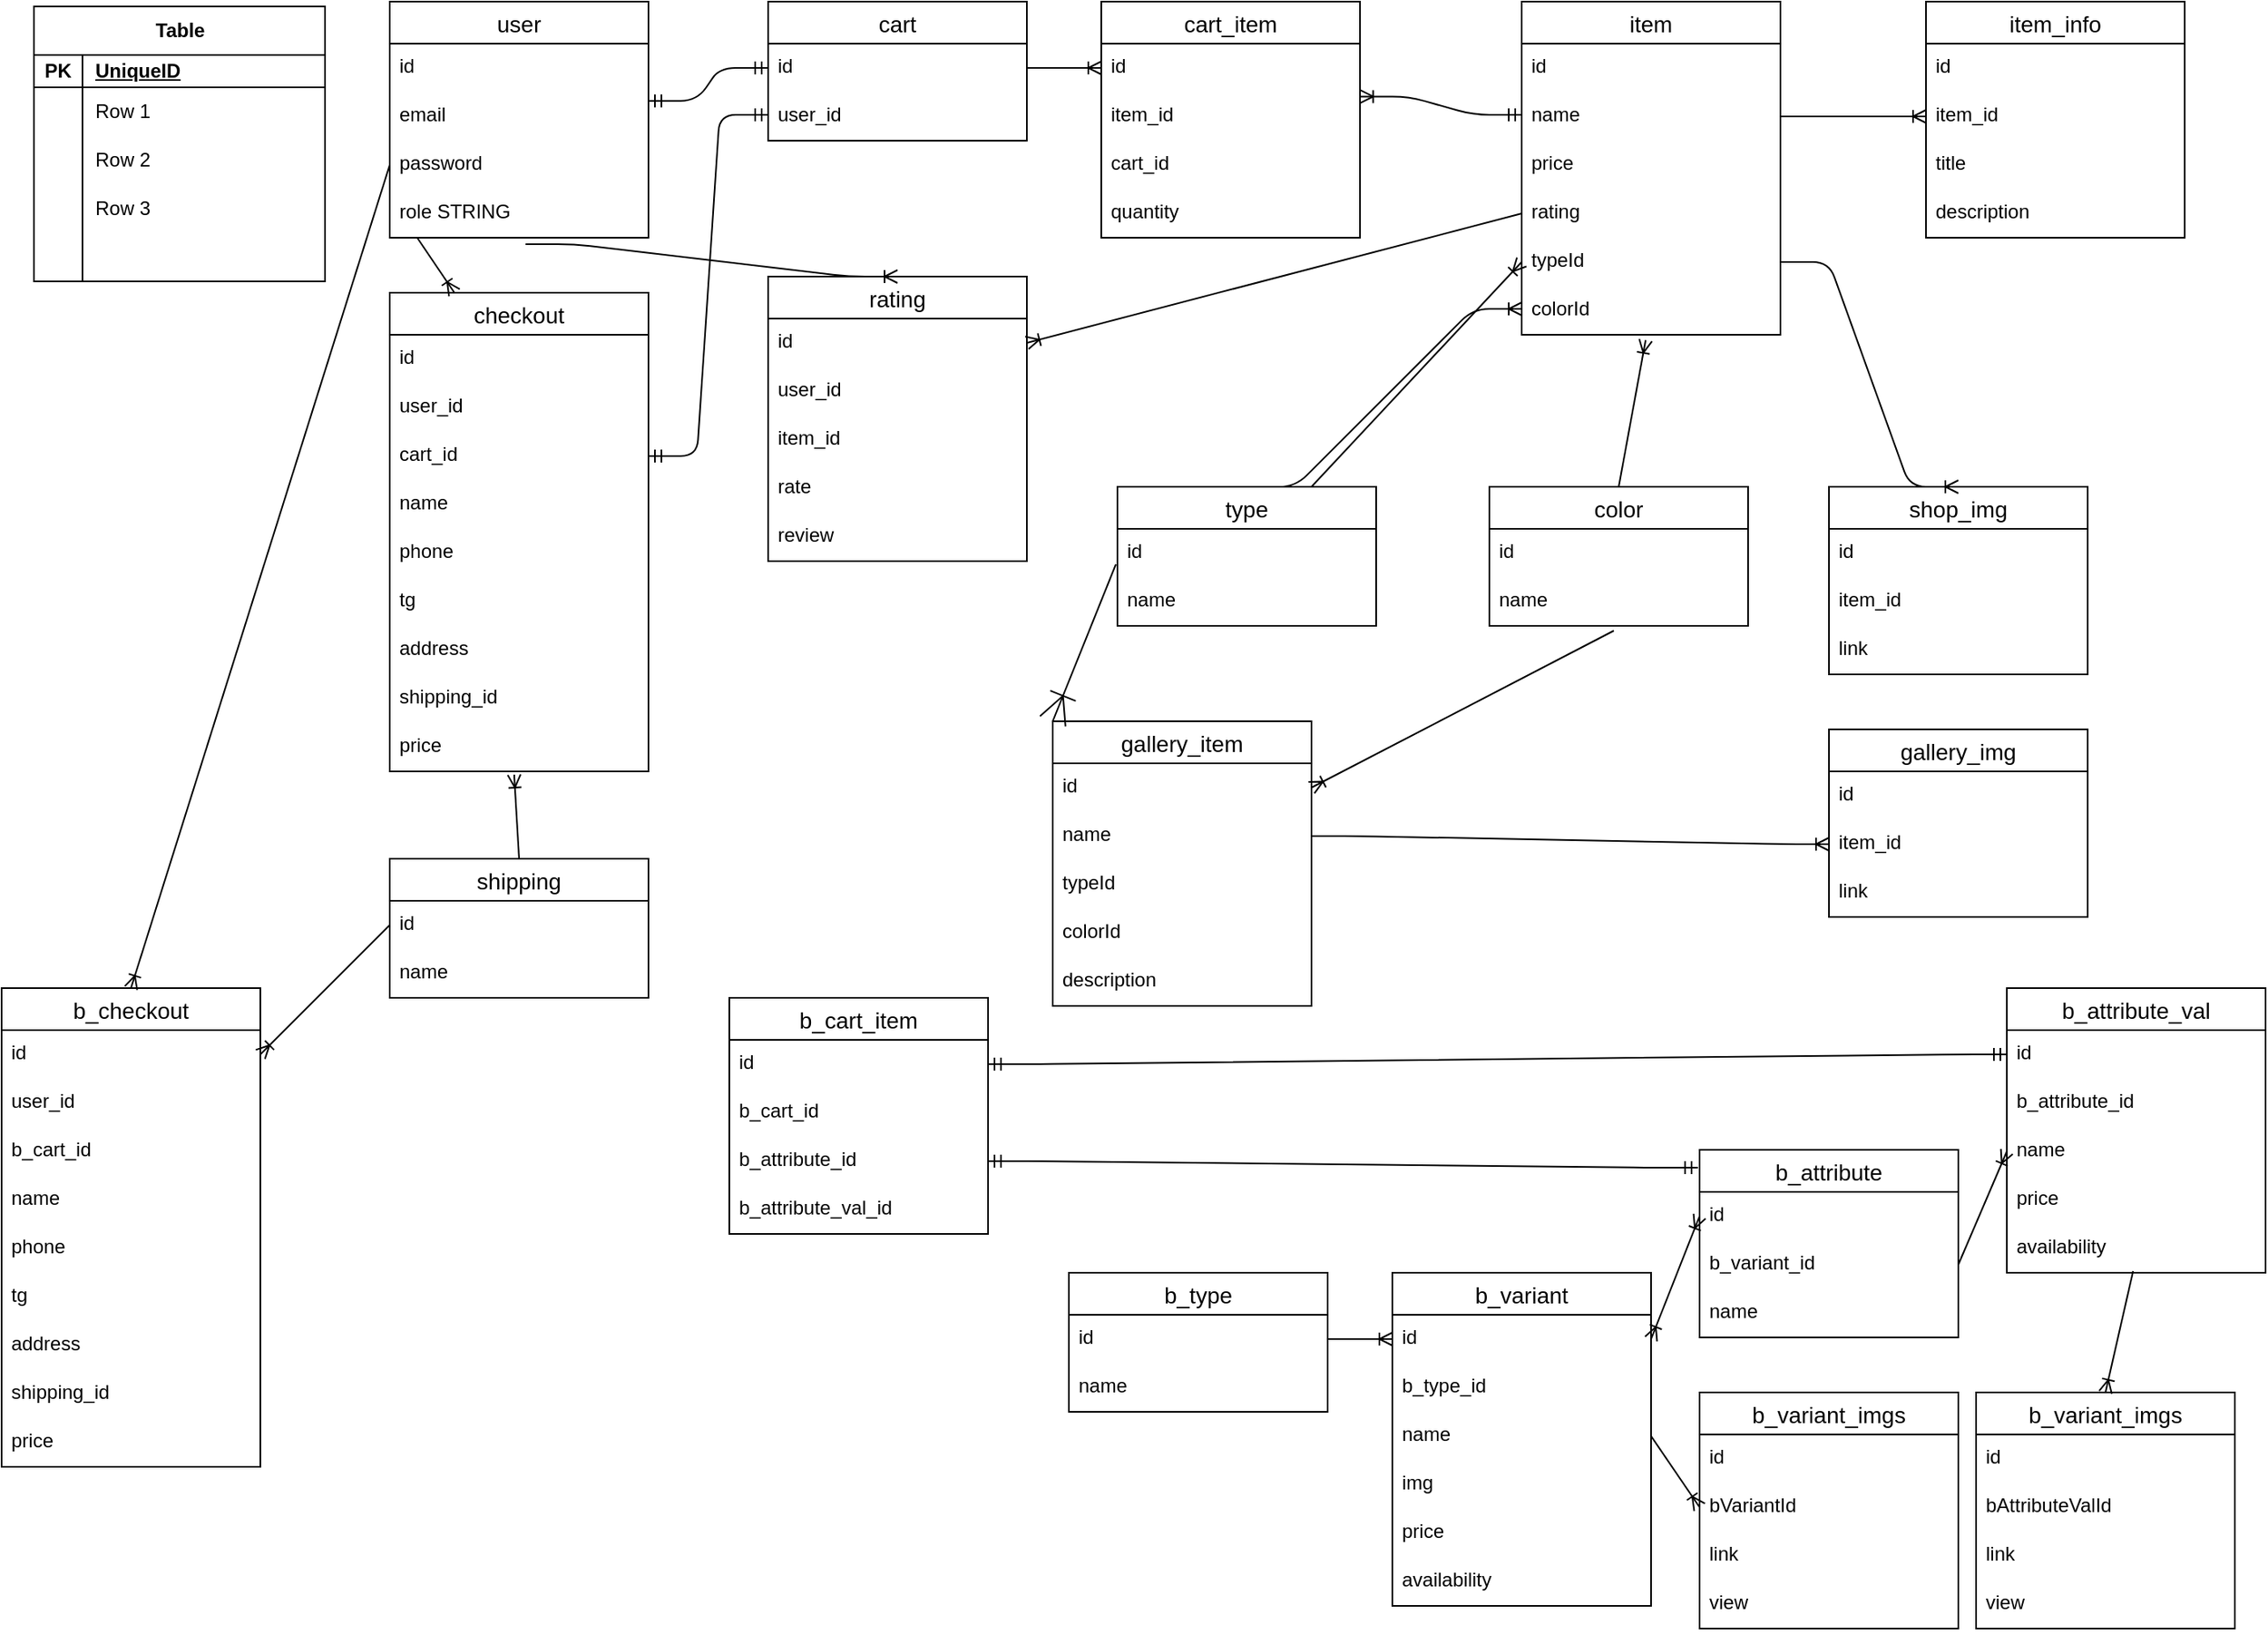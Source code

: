 <mxfile version="26.3.0">
  <diagram id="oufPu6JRizypnGjWkOkN" name="Страница — 1">
    <mxGraphModel dx="2456" dy="899" grid="1" gridSize="10" guides="1" tooltips="1" connect="1" arrows="1" fold="1" page="1" pageScale="1" pageWidth="827" pageHeight="1169" math="0" shadow="0">
      <root>
        <mxCell id="0" />
        <mxCell id="1" parent="0" />
        <mxCell id="ZUWV-IsaNAgwDZ5CgreR-1" value="user" style="swimlane;fontStyle=0;childLayout=stackLayout;horizontal=1;startSize=26;horizontalStack=0;resizeParent=1;resizeParentMax=0;resizeLast=0;collapsible=1;marginBottom=0;align=center;fontSize=14;" parent="1" vertex="1">
          <mxGeometry x="180" y="140" width="160" height="146" as="geometry" />
        </mxCell>
        <mxCell id="ZUWV-IsaNAgwDZ5CgreR-2" value="id" style="text;strokeColor=none;fillColor=none;spacingLeft=4;spacingRight=4;overflow=hidden;rotatable=0;points=[[0,0.5],[1,0.5]];portConstraint=eastwest;fontSize=12;" parent="ZUWV-IsaNAgwDZ5CgreR-1" vertex="1">
          <mxGeometry y="26" width="160" height="30" as="geometry" />
        </mxCell>
        <mxCell id="ZUWV-IsaNAgwDZ5CgreR-3" value="email" style="text;strokeColor=none;fillColor=none;spacingLeft=4;spacingRight=4;overflow=hidden;rotatable=0;points=[[0,0.5],[1,0.5]];portConstraint=eastwest;fontSize=12;" parent="ZUWV-IsaNAgwDZ5CgreR-1" vertex="1">
          <mxGeometry y="56" width="160" height="30" as="geometry" />
        </mxCell>
        <mxCell id="ZUWV-IsaNAgwDZ5CgreR-5" value="password" style="text;strokeColor=none;fillColor=none;spacingLeft=4;spacingRight=4;overflow=hidden;rotatable=0;points=[[0,0.5],[1,0.5]];portConstraint=eastwest;fontSize=12;" parent="ZUWV-IsaNAgwDZ5CgreR-1" vertex="1">
          <mxGeometry y="86" width="160" height="30" as="geometry" />
        </mxCell>
        <mxCell id="ZUWV-IsaNAgwDZ5CgreR-4" value="role STRING" style="text;strokeColor=none;fillColor=none;spacingLeft=4;spacingRight=4;overflow=hidden;rotatable=0;points=[[0,0.5],[1,0.5]];portConstraint=eastwest;fontSize=12;" parent="ZUWV-IsaNAgwDZ5CgreR-1" vertex="1">
          <mxGeometry y="116" width="160" height="30" as="geometry" />
        </mxCell>
        <mxCell id="ZUWV-IsaNAgwDZ5CgreR-6" value="cart" style="swimlane;fontStyle=0;childLayout=stackLayout;horizontal=1;startSize=26;horizontalStack=0;resizeParent=1;resizeParentMax=0;resizeLast=0;collapsible=1;marginBottom=0;align=center;fontSize=14;" parent="1" vertex="1">
          <mxGeometry x="414" y="140" width="160" height="86" as="geometry" />
        </mxCell>
        <mxCell id="ZUWV-IsaNAgwDZ5CgreR-7" value="id" style="text;strokeColor=none;fillColor=none;spacingLeft=4;spacingRight=4;overflow=hidden;rotatable=0;points=[[0,0.5],[1,0.5]];portConstraint=eastwest;fontSize=12;" parent="ZUWV-IsaNAgwDZ5CgreR-6" vertex="1">
          <mxGeometry y="26" width="160" height="30" as="geometry" />
        </mxCell>
        <mxCell id="ZUWV-IsaNAgwDZ5CgreR-8" value="user_id" style="text;strokeColor=none;fillColor=none;spacingLeft=4;spacingRight=4;overflow=hidden;rotatable=0;points=[[0,0.5],[1,0.5]];portConstraint=eastwest;fontSize=12;" parent="ZUWV-IsaNAgwDZ5CgreR-6" vertex="1">
          <mxGeometry y="56" width="160" height="30" as="geometry" />
        </mxCell>
        <mxCell id="ZUWV-IsaNAgwDZ5CgreR-11" value="" style="edgeStyle=entityRelationEdgeStyle;fontSize=12;html=1;endArrow=ERmandOne;startArrow=ERmandOne;exitX=1;exitY=0.178;exitDx=0;exitDy=0;exitPerimeter=0;entryX=0;entryY=0.5;entryDx=0;entryDy=0;" parent="1" source="ZUWV-IsaNAgwDZ5CgreR-3" target="ZUWV-IsaNAgwDZ5CgreR-7" edge="1">
          <mxGeometry width="100" height="100" relative="1" as="geometry">
            <mxPoint x="350" y="410" as="sourcePoint" />
            <mxPoint x="450" y="310" as="targetPoint" />
          </mxGeometry>
        </mxCell>
        <mxCell id="ZUWV-IsaNAgwDZ5CgreR-12" value="item" style="swimlane;fontStyle=0;childLayout=stackLayout;horizontal=1;startSize=26;horizontalStack=0;resizeParent=1;resizeParentMax=0;resizeLast=0;collapsible=1;marginBottom=0;align=center;fontSize=14;" parent="1" vertex="1">
          <mxGeometry x="880" y="140" width="160" height="206" as="geometry" />
        </mxCell>
        <mxCell id="ZUWV-IsaNAgwDZ5CgreR-13" value="id" style="text;strokeColor=none;fillColor=none;spacingLeft=4;spacingRight=4;overflow=hidden;rotatable=0;points=[[0,0.5],[1,0.5]];portConstraint=eastwest;fontSize=12;" parent="ZUWV-IsaNAgwDZ5CgreR-12" vertex="1">
          <mxGeometry y="26" width="160" height="30" as="geometry" />
        </mxCell>
        <mxCell id="ZUWV-IsaNAgwDZ5CgreR-14" value="name" style="text;strokeColor=none;fillColor=none;spacingLeft=4;spacingRight=4;overflow=hidden;rotatable=0;points=[[0,0.5],[1,0.5]];portConstraint=eastwest;fontSize=12;" parent="ZUWV-IsaNAgwDZ5CgreR-12" vertex="1">
          <mxGeometry y="56" width="160" height="30" as="geometry" />
        </mxCell>
        <mxCell id="ZUWV-IsaNAgwDZ5CgreR-15" value="price" style="text;strokeColor=none;fillColor=none;spacingLeft=4;spacingRight=4;overflow=hidden;rotatable=0;points=[[0,0.5],[1,0.5]];portConstraint=eastwest;fontSize=12;" parent="ZUWV-IsaNAgwDZ5CgreR-12" vertex="1">
          <mxGeometry y="86" width="160" height="30" as="geometry" />
        </mxCell>
        <mxCell id="ZUWV-IsaNAgwDZ5CgreR-16" value="rating" style="text;strokeColor=none;fillColor=none;spacingLeft=4;spacingRight=4;overflow=hidden;rotatable=0;points=[[0,0.5],[1,0.5]];portConstraint=eastwest;fontSize=12;" parent="ZUWV-IsaNAgwDZ5CgreR-12" vertex="1">
          <mxGeometry y="116" width="160" height="30" as="geometry" />
        </mxCell>
        <mxCell id="ZUWV-IsaNAgwDZ5CgreR-18" value="typeId" style="text;strokeColor=none;fillColor=none;spacingLeft=4;spacingRight=4;overflow=hidden;rotatable=0;points=[[0,0.5],[1,0.5]];portConstraint=eastwest;fontSize=12;" parent="ZUWV-IsaNAgwDZ5CgreR-12" vertex="1">
          <mxGeometry y="146" width="160" height="30" as="geometry" />
        </mxCell>
        <mxCell id="ZUWV-IsaNAgwDZ5CgreR-19" value="colorId" style="text;strokeColor=none;fillColor=none;spacingLeft=4;spacingRight=4;overflow=hidden;rotatable=0;points=[[0,0.5],[1,0.5]];portConstraint=eastwest;fontSize=12;" parent="ZUWV-IsaNAgwDZ5CgreR-12" vertex="1">
          <mxGeometry y="176" width="160" height="30" as="geometry" />
        </mxCell>
        <mxCell id="ZUWV-IsaNAgwDZ5CgreR-20" value="type" style="swimlane;fontStyle=0;childLayout=stackLayout;horizontal=1;startSize=26;horizontalStack=0;resizeParent=1;resizeParentMax=0;resizeLast=0;collapsible=1;marginBottom=0;align=center;fontSize=14;" parent="1" vertex="1">
          <mxGeometry x="630" y="440" width="160" height="86" as="geometry" />
        </mxCell>
        <mxCell id="ZUWV-IsaNAgwDZ5CgreR-21" value="id" style="text;strokeColor=none;fillColor=none;spacingLeft=4;spacingRight=4;overflow=hidden;rotatable=0;points=[[0,0.5],[1,0.5]];portConstraint=eastwest;fontSize=12;" parent="ZUWV-IsaNAgwDZ5CgreR-20" vertex="1">
          <mxGeometry y="26" width="160" height="30" as="geometry" />
        </mxCell>
        <mxCell id="ZUWV-IsaNAgwDZ5CgreR-22" value="name" style="text;strokeColor=none;fillColor=none;spacingLeft=4;spacingRight=4;overflow=hidden;rotatable=0;points=[[0,0.5],[1,0.5]];portConstraint=eastwest;fontSize=12;" parent="ZUWV-IsaNAgwDZ5CgreR-20" vertex="1">
          <mxGeometry y="56" width="160" height="30" as="geometry" />
        </mxCell>
        <mxCell id="ZUWV-IsaNAgwDZ5CgreR-24" value="color" style="swimlane;fontStyle=0;childLayout=stackLayout;horizontal=1;startSize=26;horizontalStack=0;resizeParent=1;resizeParentMax=0;resizeLast=0;collapsible=1;marginBottom=0;align=center;fontSize=14;" parent="1" vertex="1">
          <mxGeometry x="860" y="440" width="160" height="86" as="geometry" />
        </mxCell>
        <mxCell id="ZUWV-IsaNAgwDZ5CgreR-25" value="id" style="text;strokeColor=none;fillColor=none;spacingLeft=4;spacingRight=4;overflow=hidden;rotatable=0;points=[[0,0.5],[1,0.5]];portConstraint=eastwest;fontSize=12;" parent="ZUWV-IsaNAgwDZ5CgreR-24" vertex="1">
          <mxGeometry y="26" width="160" height="30" as="geometry" />
        </mxCell>
        <mxCell id="ZUWV-IsaNAgwDZ5CgreR-26" value="name" style="text;strokeColor=none;fillColor=none;spacingLeft=4;spacingRight=4;overflow=hidden;rotatable=0;points=[[0,0.5],[1,0.5]];portConstraint=eastwest;fontSize=12;" parent="ZUWV-IsaNAgwDZ5CgreR-24" vertex="1">
          <mxGeometry y="56" width="160" height="30" as="geometry" />
        </mxCell>
        <mxCell id="ZUWV-IsaNAgwDZ5CgreR-28" value="" style="edgeStyle=entityRelationEdgeStyle;fontSize=12;html=1;endArrow=ERoneToMany;exitX=0.5;exitY=0;exitDx=0;exitDy=0;entryX=0;entryY=0.5;entryDx=0;entryDy=0;" parent="1" source="ZUWV-IsaNAgwDZ5CgreR-20" edge="1">
          <mxGeometry width="100" height="100" relative="1" as="geometry">
            <mxPoint x="780" y="430" as="sourcePoint" />
            <mxPoint x="880" y="330" as="targetPoint" />
          </mxGeometry>
        </mxCell>
        <mxCell id="ZUWV-IsaNAgwDZ5CgreR-29" value="" style="fontSize=12;html=1;endArrow=ERoneToMany;exitX=0.5;exitY=0;exitDx=0;exitDy=0;entryX=0.479;entryY=1.111;entryDx=0;entryDy=0;entryPerimeter=0;" parent="1" source="ZUWV-IsaNAgwDZ5CgreR-24" target="ZUWV-IsaNAgwDZ5CgreR-19" edge="1">
          <mxGeometry width="100" height="100" relative="1" as="geometry">
            <mxPoint x="780" y="430" as="sourcePoint" />
            <mxPoint x="880" y="330" as="targetPoint" />
          </mxGeometry>
        </mxCell>
        <mxCell id="ZUWV-IsaNAgwDZ5CgreR-31" value="item_info" style="swimlane;fontStyle=0;childLayout=stackLayout;horizontal=1;startSize=26;horizontalStack=0;resizeParent=1;resizeParentMax=0;resizeLast=0;collapsible=1;marginBottom=0;align=center;fontSize=14;" parent="1" vertex="1">
          <mxGeometry x="1130" y="140" width="160" height="146" as="geometry" />
        </mxCell>
        <mxCell id="ZUWV-IsaNAgwDZ5CgreR-32" value="id" style="text;strokeColor=none;fillColor=none;spacingLeft=4;spacingRight=4;overflow=hidden;rotatable=0;points=[[0,0.5],[1,0.5]];portConstraint=eastwest;fontSize=12;" parent="ZUWV-IsaNAgwDZ5CgreR-31" vertex="1">
          <mxGeometry y="26" width="160" height="30" as="geometry" />
        </mxCell>
        <mxCell id="ZUWV-IsaNAgwDZ5CgreR-33" value="item_id" style="text;strokeColor=none;fillColor=none;spacingLeft=4;spacingRight=4;overflow=hidden;rotatable=0;points=[[0,0.5],[1,0.5]];portConstraint=eastwest;fontSize=12;" parent="ZUWV-IsaNAgwDZ5CgreR-31" vertex="1">
          <mxGeometry y="56" width="160" height="30" as="geometry" />
        </mxCell>
        <mxCell id="ZUWV-IsaNAgwDZ5CgreR-34" value="title" style="text;strokeColor=none;fillColor=none;spacingLeft=4;spacingRight=4;overflow=hidden;rotatable=0;points=[[0,0.5],[1,0.5]];portConstraint=eastwest;fontSize=12;" parent="ZUWV-IsaNAgwDZ5CgreR-31" vertex="1">
          <mxGeometry y="86" width="160" height="30" as="geometry" />
        </mxCell>
        <mxCell id="ZUWV-IsaNAgwDZ5CgreR-36" value="description" style="text;strokeColor=none;fillColor=none;spacingLeft=4;spacingRight=4;overflow=hidden;rotatable=0;points=[[0,0.5],[1,0.5]];portConstraint=eastwest;fontSize=12;" parent="ZUWV-IsaNAgwDZ5CgreR-31" vertex="1">
          <mxGeometry y="116" width="160" height="30" as="geometry" />
        </mxCell>
        <mxCell id="ZUWV-IsaNAgwDZ5CgreR-35" value="" style="edgeStyle=entityRelationEdgeStyle;fontSize=12;html=1;endArrow=ERoneToMany;exitX=1;exitY=0.5;exitDx=0;exitDy=0;entryX=0;entryY=0.5;entryDx=0;entryDy=0;" parent="1" source="ZUWV-IsaNAgwDZ5CgreR-14" target="ZUWV-IsaNAgwDZ5CgreR-33" edge="1">
          <mxGeometry width="100" height="100" relative="1" as="geometry">
            <mxPoint x="1000" y="320" as="sourcePoint" />
            <mxPoint x="1100" y="220" as="targetPoint" />
          </mxGeometry>
        </mxCell>
        <mxCell id="ZUWV-IsaNAgwDZ5CgreR-37" value="cart_item" style="swimlane;fontStyle=0;childLayout=stackLayout;horizontal=1;startSize=26;horizontalStack=0;resizeParent=1;resizeParentMax=0;resizeLast=0;collapsible=1;marginBottom=0;align=center;fontSize=14;" parent="1" vertex="1">
          <mxGeometry x="620" y="140" width="160" height="146" as="geometry" />
        </mxCell>
        <mxCell id="ZUWV-IsaNAgwDZ5CgreR-38" value="id" style="text;strokeColor=none;fillColor=none;spacingLeft=4;spacingRight=4;overflow=hidden;rotatable=0;points=[[0,0.5],[1,0.5]];portConstraint=eastwest;fontSize=12;" parent="ZUWV-IsaNAgwDZ5CgreR-37" vertex="1">
          <mxGeometry y="26" width="160" height="30" as="geometry" />
        </mxCell>
        <mxCell id="ZUWV-IsaNAgwDZ5CgreR-39" value="item_id" style="text;strokeColor=none;fillColor=none;spacingLeft=4;spacingRight=4;overflow=hidden;rotatable=0;points=[[0,0.5],[1,0.5]];portConstraint=eastwest;fontSize=12;" parent="ZUWV-IsaNAgwDZ5CgreR-37" vertex="1">
          <mxGeometry y="56" width="160" height="30" as="geometry" />
        </mxCell>
        <mxCell id="ZUWV-IsaNAgwDZ5CgreR-40" value="cart_id" style="text;strokeColor=none;fillColor=none;spacingLeft=4;spacingRight=4;overflow=hidden;rotatable=0;points=[[0,0.5],[1,0.5]];portConstraint=eastwest;fontSize=12;" parent="ZUWV-IsaNAgwDZ5CgreR-37" vertex="1">
          <mxGeometry y="86" width="160" height="30" as="geometry" />
        </mxCell>
        <mxCell id="_qXZjJi527DpCJECMvV_-37" value="quantity" style="text;strokeColor=none;fillColor=none;spacingLeft=4;spacingRight=4;overflow=hidden;rotatable=0;points=[[0,0.5],[1,0.5]];portConstraint=eastwest;fontSize=12;" parent="ZUWV-IsaNAgwDZ5CgreR-37" vertex="1">
          <mxGeometry y="116" width="160" height="30" as="geometry" />
        </mxCell>
        <mxCell id="ZUWV-IsaNAgwDZ5CgreR-41" value="" style="edgeStyle=entityRelationEdgeStyle;fontSize=12;html=1;endArrow=ERoneToMany;exitX=1;exitY=0.5;exitDx=0;exitDy=0;entryX=0;entryY=0.5;entryDx=0;entryDy=0;" parent="1" source="ZUWV-IsaNAgwDZ5CgreR-7" target="ZUWV-IsaNAgwDZ5CgreR-38" edge="1">
          <mxGeometry width="100" height="100" relative="1" as="geometry">
            <mxPoint x="530" y="330" as="sourcePoint" />
            <mxPoint x="630" y="230" as="targetPoint" />
          </mxGeometry>
        </mxCell>
        <mxCell id="ZUWV-IsaNAgwDZ5CgreR-42" value="" style="edgeStyle=entityRelationEdgeStyle;fontSize=12;html=1;endArrow=ERmandOne;startArrow=ERoneToMany;exitX=1.001;exitY=0.091;exitDx=0;exitDy=0;exitPerimeter=0;startFill=0;" parent="1" source="ZUWV-IsaNAgwDZ5CgreR-39" edge="1">
          <mxGeometry width="100" height="100" relative="1" as="geometry">
            <mxPoint x="830" y="310" as="sourcePoint" />
            <mxPoint x="880" y="210" as="targetPoint" />
          </mxGeometry>
        </mxCell>
        <mxCell id="ZUWV-IsaNAgwDZ5CgreR-43" value="rating" style="swimlane;fontStyle=0;childLayout=stackLayout;horizontal=1;startSize=26;horizontalStack=0;resizeParent=1;resizeParentMax=0;resizeLast=0;collapsible=1;marginBottom=0;align=center;fontSize=14;" parent="1" vertex="1">
          <mxGeometry x="414" y="310" width="160" height="176" as="geometry" />
        </mxCell>
        <mxCell id="ZUWV-IsaNAgwDZ5CgreR-44" value="id" style="text;strokeColor=none;fillColor=none;spacingLeft=4;spacingRight=4;overflow=hidden;rotatable=0;points=[[0,0.5],[1,0.5]];portConstraint=eastwest;fontSize=12;" parent="ZUWV-IsaNAgwDZ5CgreR-43" vertex="1">
          <mxGeometry y="26" width="160" height="30" as="geometry" />
        </mxCell>
        <mxCell id="ZUWV-IsaNAgwDZ5CgreR-45" value="user_id" style="text;strokeColor=none;fillColor=none;spacingLeft=4;spacingRight=4;overflow=hidden;rotatable=0;points=[[0,0.5],[1,0.5]];portConstraint=eastwest;fontSize=12;" parent="ZUWV-IsaNAgwDZ5CgreR-43" vertex="1">
          <mxGeometry y="56" width="160" height="30" as="geometry" />
        </mxCell>
        <mxCell id="ZUWV-IsaNAgwDZ5CgreR-46" value="item_id" style="text;strokeColor=none;fillColor=none;spacingLeft=4;spacingRight=4;overflow=hidden;rotatable=0;points=[[0,0.5],[1,0.5]];portConstraint=eastwest;fontSize=12;" parent="ZUWV-IsaNAgwDZ5CgreR-43" vertex="1">
          <mxGeometry y="86" width="160" height="30" as="geometry" />
        </mxCell>
        <mxCell id="ZUWV-IsaNAgwDZ5CgreR-47" value="rate" style="text;strokeColor=none;fillColor=none;spacingLeft=4;spacingRight=4;overflow=hidden;rotatable=0;points=[[0,0.5],[1,0.5]];portConstraint=eastwest;fontSize=12;" parent="ZUWV-IsaNAgwDZ5CgreR-43" vertex="1">
          <mxGeometry y="116" width="160" height="30" as="geometry" />
        </mxCell>
        <mxCell id="_qXZjJi527DpCJECMvV_-7" value="review" style="text;strokeColor=none;fillColor=none;spacingLeft=4;spacingRight=4;overflow=hidden;rotatable=0;points=[[0,0.5],[1,0.5]];portConstraint=eastwest;fontSize=12;" parent="ZUWV-IsaNAgwDZ5CgreR-43" vertex="1">
          <mxGeometry y="146" width="160" height="30" as="geometry" />
        </mxCell>
        <mxCell id="ZUWV-IsaNAgwDZ5CgreR-48" value="" style="edgeStyle=entityRelationEdgeStyle;fontSize=12;html=1;endArrow=ERoneToMany;exitX=0.525;exitY=1.133;exitDx=0;exitDy=0;exitPerimeter=0;entryX=0.5;entryY=0;entryDx=0;entryDy=0;" parent="1" source="ZUWV-IsaNAgwDZ5CgreR-4" target="ZUWV-IsaNAgwDZ5CgreR-43" edge="1">
          <mxGeometry width="100" height="100" relative="1" as="geometry">
            <mxPoint x="510" y="420" as="sourcePoint" />
            <mxPoint x="610" y="320" as="targetPoint" />
          </mxGeometry>
        </mxCell>
        <mxCell id="ZUWV-IsaNAgwDZ5CgreR-49" value="" style="fontSize=12;html=1;endArrow=ERoneToMany;exitX=0;exitY=0.5;exitDx=0;exitDy=0;entryX=1;entryY=0.5;entryDx=0;entryDy=0;" parent="1" source="ZUWV-IsaNAgwDZ5CgreR-16" target="ZUWV-IsaNAgwDZ5CgreR-44" edge="1">
          <mxGeometry width="100" height="100" relative="1" as="geometry">
            <mxPoint x="770" y="310" as="sourcePoint" />
            <mxPoint x="630" y="320" as="targetPoint" />
          </mxGeometry>
        </mxCell>
        <mxCell id="_qXZjJi527DpCJECMvV_-1" value="shop_img" style="swimlane;fontStyle=0;childLayout=stackLayout;horizontal=1;startSize=26;horizontalStack=0;resizeParent=1;resizeParentMax=0;resizeLast=0;collapsible=1;marginBottom=0;align=center;fontSize=14;" parent="1" vertex="1">
          <mxGeometry x="1070" y="440" width="160" height="116" as="geometry" />
        </mxCell>
        <mxCell id="_qXZjJi527DpCJECMvV_-2" value="id" style="text;strokeColor=none;fillColor=none;spacingLeft=4;spacingRight=4;overflow=hidden;rotatable=0;points=[[0,0.5],[1,0.5]];portConstraint=eastwest;fontSize=12;" parent="_qXZjJi527DpCJECMvV_-1" vertex="1">
          <mxGeometry y="26" width="160" height="30" as="geometry" />
        </mxCell>
        <mxCell id="_qXZjJi527DpCJECMvV_-3" value="item_id" style="text;strokeColor=none;fillColor=none;spacingLeft=4;spacingRight=4;overflow=hidden;rotatable=0;points=[[0,0.5],[1,0.5]];portConstraint=eastwest;fontSize=12;" parent="_qXZjJi527DpCJECMvV_-1" vertex="1">
          <mxGeometry y="56" width="160" height="30" as="geometry" />
        </mxCell>
        <mxCell id="_qXZjJi527DpCJECMvV_-4" value="link" style="text;strokeColor=none;fillColor=none;spacingLeft=4;spacingRight=4;overflow=hidden;rotatable=0;points=[[0,0.5],[1,0.5]];portConstraint=eastwest;fontSize=12;" parent="_qXZjJi527DpCJECMvV_-1" vertex="1">
          <mxGeometry y="86" width="160" height="30" as="geometry" />
        </mxCell>
        <mxCell id="_qXZjJi527DpCJECMvV_-5" value="" style="fontSize=12;html=1;endArrow=ERoneToMany;exitX=0.5;exitY=0;exitDx=0;exitDy=0;entryX=0;entryY=0.5;entryDx=0;entryDy=0;" parent="1" target="ZUWV-IsaNAgwDZ5CgreR-18" edge="1">
          <mxGeometry width="100" height="100" relative="1" as="geometry">
            <mxPoint x="750" y="440" as="sourcePoint" />
            <mxPoint x="767" y="349" as="targetPoint" />
          </mxGeometry>
        </mxCell>
        <mxCell id="_qXZjJi527DpCJECMvV_-6" value="" style="edgeStyle=entityRelationEdgeStyle;fontSize=12;html=1;endArrow=ERoneToMany;exitX=1;exitY=0.5;exitDx=0;exitDy=0;entryX=0.5;entryY=0;entryDx=0;entryDy=0;" parent="1" source="ZUWV-IsaNAgwDZ5CgreR-18" target="_qXZjJi527DpCJECMvV_-1" edge="1">
          <mxGeometry width="100" height="100" relative="1" as="geometry">
            <mxPoint x="1060" y="390" as="sourcePoint" />
            <mxPoint x="1150" y="390" as="targetPoint" />
          </mxGeometry>
        </mxCell>
        <mxCell id="_qXZjJi527DpCJECMvV_-8" value="gallery_item" style="swimlane;fontStyle=0;childLayout=stackLayout;horizontal=1;startSize=26;horizontalStack=0;resizeParent=1;resizeParentMax=0;resizeLast=0;collapsible=1;marginBottom=0;align=center;fontSize=14;" parent="1" vertex="1">
          <mxGeometry x="590" y="585" width="160" height="176" as="geometry" />
        </mxCell>
        <mxCell id="_qXZjJi527DpCJECMvV_-9" value="id" style="text;strokeColor=none;fillColor=none;spacingLeft=4;spacingRight=4;overflow=hidden;rotatable=0;points=[[0,0.5],[1,0.5]];portConstraint=eastwest;fontSize=12;" parent="_qXZjJi527DpCJECMvV_-8" vertex="1">
          <mxGeometry y="26" width="160" height="30" as="geometry" />
        </mxCell>
        <mxCell id="_qXZjJi527DpCJECMvV_-10" value="name" style="text;strokeColor=none;fillColor=none;spacingLeft=4;spacingRight=4;overflow=hidden;rotatable=0;points=[[0,0.5],[1,0.5]];portConstraint=eastwest;fontSize=12;" parent="_qXZjJi527DpCJECMvV_-8" vertex="1">
          <mxGeometry y="56" width="160" height="30" as="geometry" />
        </mxCell>
        <mxCell id="_qXZjJi527DpCJECMvV_-13" value="typeId" style="text;strokeColor=none;fillColor=none;spacingLeft=4;spacingRight=4;overflow=hidden;rotatable=0;points=[[0,0.5],[1,0.5]];portConstraint=eastwest;fontSize=12;" parent="_qXZjJi527DpCJECMvV_-8" vertex="1">
          <mxGeometry y="86" width="160" height="30" as="geometry" />
        </mxCell>
        <mxCell id="_qXZjJi527DpCJECMvV_-14" value="colorId" style="text;strokeColor=none;fillColor=none;spacingLeft=4;spacingRight=4;overflow=hidden;rotatable=0;points=[[0,0.5],[1,0.5]];portConstraint=eastwest;fontSize=12;" parent="_qXZjJi527DpCJECMvV_-8" vertex="1">
          <mxGeometry y="116" width="160" height="30" as="geometry" />
        </mxCell>
        <mxCell id="_qXZjJi527DpCJECMvV_-22" value="description" style="text;strokeColor=none;fillColor=none;spacingLeft=4;spacingRight=4;overflow=hidden;rotatable=0;points=[[0,0.5],[1,0.5]];portConstraint=eastwest;fontSize=12;" parent="_qXZjJi527DpCJECMvV_-8" vertex="1">
          <mxGeometry y="146" width="160" height="30" as="geometry" />
        </mxCell>
        <mxCell id="_qXZjJi527DpCJECMvV_-15" value="" style="fontSize=12;html=1;endArrow=ERoneToMany;exitX=0.481;exitY=1.1;exitDx=0;exitDy=0;entryX=1;entryY=0.5;entryDx=0;entryDy=0;exitPerimeter=0;" parent="1" source="ZUWV-IsaNAgwDZ5CgreR-26" target="_qXZjJi527DpCJECMvV_-9" edge="1">
          <mxGeometry width="100" height="100" relative="1" as="geometry">
            <mxPoint x="920" y="621" as="sourcePoint" />
            <mxPoint x="937" y="530" as="targetPoint" />
          </mxGeometry>
        </mxCell>
        <mxCell id="_qXZjJi527DpCJECMvV_-16" value="" style="fontSize=12;html=1;endArrow=ERoneToMany;entryX=0;entryY=0;entryDx=0;entryDy=0;exitX=-0.006;exitY=0.733;exitDx=0;exitDy=0;exitPerimeter=0;endSize=15;startSize=15;" parent="1" source="ZUWV-IsaNAgwDZ5CgreR-21" target="_qXZjJi527DpCJECMvV_-8" edge="1">
          <mxGeometry width="100" height="100" relative="1" as="geometry">
            <mxPoint x="620" y="490" as="sourcePoint" />
            <mxPoint x="574" y="455" as="targetPoint" />
          </mxGeometry>
        </mxCell>
        <mxCell id="_qXZjJi527DpCJECMvV_-17" value="gallery_img" style="swimlane;fontStyle=0;childLayout=stackLayout;horizontal=1;startSize=26;horizontalStack=0;resizeParent=1;resizeParentMax=0;resizeLast=0;collapsible=1;marginBottom=0;align=center;fontSize=14;" parent="1" vertex="1">
          <mxGeometry x="1070" y="590" width="160" height="116" as="geometry" />
        </mxCell>
        <mxCell id="_qXZjJi527DpCJECMvV_-18" value="id" style="text;strokeColor=none;fillColor=none;spacingLeft=4;spacingRight=4;overflow=hidden;rotatable=0;points=[[0,0.5],[1,0.5]];portConstraint=eastwest;fontSize=12;" parent="_qXZjJi527DpCJECMvV_-17" vertex="1">
          <mxGeometry y="26" width="160" height="30" as="geometry" />
        </mxCell>
        <mxCell id="_qXZjJi527DpCJECMvV_-19" value="item_id" style="text;strokeColor=none;fillColor=none;spacingLeft=4;spacingRight=4;overflow=hidden;rotatable=0;points=[[0,0.5],[1,0.5]];portConstraint=eastwest;fontSize=12;" parent="_qXZjJi527DpCJECMvV_-17" vertex="1">
          <mxGeometry y="56" width="160" height="30" as="geometry" />
        </mxCell>
        <mxCell id="_qXZjJi527DpCJECMvV_-20" value="link" style="text;strokeColor=none;fillColor=none;spacingLeft=4;spacingRight=4;overflow=hidden;rotatable=0;points=[[0,0.5],[1,0.5]];portConstraint=eastwest;fontSize=12;" parent="_qXZjJi527DpCJECMvV_-17" vertex="1">
          <mxGeometry y="86" width="160" height="30" as="geometry" />
        </mxCell>
        <mxCell id="_qXZjJi527DpCJECMvV_-21" value="" style="edgeStyle=entityRelationEdgeStyle;fontSize=12;html=1;endArrow=ERoneToMany;exitX=1;exitY=0.5;exitDx=0;exitDy=0;entryX=0;entryY=0.5;entryDx=0;entryDy=0;" parent="1" source="_qXZjJi527DpCJECMvV_-10" target="_qXZjJi527DpCJECMvV_-19" edge="1">
          <mxGeometry width="100" height="100" relative="1" as="geometry">
            <mxPoint x="840" y="620" as="sourcePoint" />
            <mxPoint x="950" y="759" as="targetPoint" />
          </mxGeometry>
        </mxCell>
        <mxCell id="_qXZjJi527DpCJECMvV_-23" value="checkout" style="swimlane;fontStyle=0;childLayout=stackLayout;horizontal=1;startSize=26;horizontalStack=0;resizeParent=1;resizeParentMax=0;resizeLast=0;collapsible=1;marginBottom=0;align=center;fontSize=14;" parent="1" vertex="1">
          <mxGeometry x="180" y="320" width="160" height="296" as="geometry" />
        </mxCell>
        <mxCell id="_qXZjJi527DpCJECMvV_-24" value="id" style="text;strokeColor=none;fillColor=none;spacingLeft=4;spacingRight=4;overflow=hidden;rotatable=0;points=[[0,0.5],[1,0.5]];portConstraint=eastwest;fontSize=12;" parent="_qXZjJi527DpCJECMvV_-23" vertex="1">
          <mxGeometry y="26" width="160" height="30" as="geometry" />
        </mxCell>
        <mxCell id="_qXZjJi527DpCJECMvV_-28" value="user_id" style="text;strokeColor=none;fillColor=none;spacingLeft=4;spacingRight=4;overflow=hidden;rotatable=0;points=[[0,0.5],[1,0.5]];portConstraint=eastwest;fontSize=12;" parent="_qXZjJi527DpCJECMvV_-23" vertex="1">
          <mxGeometry y="56" width="160" height="30" as="geometry" />
        </mxCell>
        <mxCell id="_qXZjJi527DpCJECMvV_-36" value="cart_id" style="text;strokeColor=none;fillColor=none;spacingLeft=4;spacingRight=4;overflow=hidden;rotatable=0;points=[[0,0.5],[1,0.5]];portConstraint=eastwest;fontSize=12;" parent="_qXZjJi527DpCJECMvV_-23" vertex="1">
          <mxGeometry y="86" width="160" height="30" as="geometry" />
        </mxCell>
        <mxCell id="_qXZjJi527DpCJECMvV_-34" value="name" style="text;strokeColor=none;fillColor=none;spacingLeft=4;spacingRight=4;overflow=hidden;rotatable=0;points=[[0,0.5],[1,0.5]];portConstraint=eastwest;fontSize=12;" parent="_qXZjJi527DpCJECMvV_-23" vertex="1">
          <mxGeometry y="116" width="160" height="30" as="geometry" />
        </mxCell>
        <mxCell id="_qXZjJi527DpCJECMvV_-35" value="phone" style="text;strokeColor=none;fillColor=none;spacingLeft=4;spacingRight=4;overflow=hidden;rotatable=0;points=[[0,0.5],[1,0.5]];portConstraint=eastwest;fontSize=12;" parent="_qXZjJi527DpCJECMvV_-23" vertex="1">
          <mxGeometry y="146" width="160" height="30" as="geometry" />
        </mxCell>
        <mxCell id="ZFUPm9VNcbWOoL9xGLtH-1" value="tg" style="text;strokeColor=none;fillColor=none;spacingLeft=4;spacingRight=4;overflow=hidden;rotatable=0;points=[[0,0.5],[1,0.5]];portConstraint=eastwest;fontSize=12;" vertex="1" parent="_qXZjJi527DpCJECMvV_-23">
          <mxGeometry y="176" width="160" height="30" as="geometry" />
        </mxCell>
        <mxCell id="_qXZjJi527DpCJECMvV_-26" value="address" style="text;strokeColor=none;fillColor=none;spacingLeft=4;spacingRight=4;overflow=hidden;rotatable=0;points=[[0,0.5],[1,0.5]];portConstraint=eastwest;fontSize=12;" parent="_qXZjJi527DpCJECMvV_-23" vertex="1">
          <mxGeometry y="206" width="160" height="30" as="geometry" />
        </mxCell>
        <mxCell id="_qXZjJi527DpCJECMvV_-27" value="shipping_id" style="text;strokeColor=none;fillColor=none;spacingLeft=4;spacingRight=4;overflow=hidden;rotatable=0;points=[[0,0.5],[1,0.5]];portConstraint=eastwest;fontSize=12;" parent="_qXZjJi527DpCJECMvV_-23" vertex="1">
          <mxGeometry y="236" width="160" height="30" as="geometry" />
        </mxCell>
        <mxCell id="_qXZjJi527DpCJECMvV_-33" value="price" style="text;strokeColor=none;fillColor=none;spacingLeft=4;spacingRight=4;overflow=hidden;rotatable=0;points=[[0,0.5],[1,0.5]];portConstraint=eastwest;fontSize=12;" parent="_qXZjJi527DpCJECMvV_-23" vertex="1">
          <mxGeometry y="266" width="160" height="30" as="geometry" />
        </mxCell>
        <mxCell id="_qXZjJi527DpCJECMvV_-29" value="shipping" style="swimlane;fontStyle=0;childLayout=stackLayout;horizontal=1;startSize=26;horizontalStack=0;resizeParent=1;resizeParentMax=0;resizeLast=0;collapsible=1;marginBottom=0;align=center;fontSize=14;" parent="1" vertex="1">
          <mxGeometry x="180" y="670" width="160" height="86" as="geometry" />
        </mxCell>
        <mxCell id="_qXZjJi527DpCJECMvV_-30" value="id" style="text;strokeColor=none;fillColor=none;spacingLeft=4;spacingRight=4;overflow=hidden;rotatable=0;points=[[0,0.5],[1,0.5]];portConstraint=eastwest;fontSize=12;" parent="_qXZjJi527DpCJECMvV_-29" vertex="1">
          <mxGeometry y="26" width="160" height="30" as="geometry" />
        </mxCell>
        <mxCell id="_qXZjJi527DpCJECMvV_-31" value="name" style="text;strokeColor=none;fillColor=none;spacingLeft=4;spacingRight=4;overflow=hidden;rotatable=0;points=[[0,0.5],[1,0.5]];portConstraint=eastwest;fontSize=12;" parent="_qXZjJi527DpCJECMvV_-29" vertex="1">
          <mxGeometry y="56" width="160" height="30" as="geometry" />
        </mxCell>
        <mxCell id="_qXZjJi527DpCJECMvV_-32" value="" style="fontSize=12;html=1;endArrow=ERoneToMany;exitX=0.5;exitY=0;exitDx=0;exitDy=0;entryX=0.481;entryY=1.067;entryDx=0;entryDy=0;entryPerimeter=0;" parent="1" source="_qXZjJi527DpCJECMvV_-29" target="_qXZjJi527DpCJECMvV_-33" edge="1">
          <mxGeometry width="100" height="100" relative="1" as="geometry">
            <mxPoint x="270" y="570" as="sourcePoint" />
            <mxPoint x="260" y="620" as="targetPoint" />
          </mxGeometry>
        </mxCell>
        <mxCell id="_qXZjJi527DpCJECMvV_-38" value="" style="fontSize=12;html=1;endArrow=ERoneToMany;exitX=0.481;exitY=1.1;exitDx=0;exitDy=0;entryX=0.25;entryY=0;entryDx=0;entryDy=0;exitPerimeter=0;" parent="1" target="_qXZjJi527DpCJECMvV_-23" edge="1">
          <mxGeometry width="100" height="100" relative="1" as="geometry">
            <mxPoint x="197" y="286" as="sourcePoint" />
            <mxPoint x="10" y="383" as="targetPoint" />
          </mxGeometry>
        </mxCell>
        <mxCell id="_qXZjJi527DpCJECMvV_-39" value="" style="edgeStyle=entityRelationEdgeStyle;fontSize=12;html=1;endArrow=ERmandOne;startArrow=ERmandOne;exitX=1;exitY=0.5;exitDx=0;exitDy=0;entryX=0;entryY=0.5;entryDx=0;entryDy=0;" parent="1" source="_qXZjJi527DpCJECMvV_-36" edge="1">
          <mxGeometry width="100" height="100" relative="1" as="geometry">
            <mxPoint x="340" y="230" as="sourcePoint" />
            <mxPoint x="414" y="210" as="targetPoint" />
          </mxGeometry>
        </mxCell>
        <mxCell id="_qXZjJi527DpCJECMvV_-44" value="b_type" style="swimlane;fontStyle=0;childLayout=stackLayout;horizontal=1;startSize=26;horizontalStack=0;resizeParent=1;resizeParentMax=0;resizeLast=0;collapsible=1;marginBottom=0;align=center;fontSize=14;" parent="1" vertex="1">
          <mxGeometry x="600" y="926" width="160" height="86" as="geometry" />
        </mxCell>
        <mxCell id="_qXZjJi527DpCJECMvV_-45" value="id" style="text;strokeColor=none;fillColor=none;spacingLeft=4;spacingRight=4;overflow=hidden;rotatable=0;points=[[0,0.5],[1,0.5]];portConstraint=eastwest;fontSize=12;" parent="_qXZjJi527DpCJECMvV_-44" vertex="1">
          <mxGeometry y="26" width="160" height="30" as="geometry" />
        </mxCell>
        <mxCell id="_qXZjJi527DpCJECMvV_-46" value="name" style="text;strokeColor=none;fillColor=none;spacingLeft=4;spacingRight=4;overflow=hidden;rotatable=0;points=[[0,0.5],[1,0.5]];portConstraint=eastwest;fontSize=12;" parent="_qXZjJi527DpCJECMvV_-44" vertex="1">
          <mxGeometry y="56" width="160" height="30" as="geometry" />
        </mxCell>
        <mxCell id="_qXZjJi527DpCJECMvV_-47" value="b_variant" style="swimlane;fontStyle=0;childLayout=stackLayout;horizontal=1;startSize=26;horizontalStack=0;resizeParent=1;resizeParentMax=0;resizeLast=0;collapsible=1;marginBottom=0;align=center;fontSize=14;" parent="1" vertex="1">
          <mxGeometry x="800" y="926" width="160" height="206" as="geometry" />
        </mxCell>
        <mxCell id="_qXZjJi527DpCJECMvV_-48" value="id" style="text;strokeColor=none;fillColor=none;spacingLeft=4;spacingRight=4;overflow=hidden;rotatable=0;points=[[0,0.5],[1,0.5]];portConstraint=eastwest;fontSize=12;" parent="_qXZjJi527DpCJECMvV_-47" vertex="1">
          <mxGeometry y="26" width="160" height="30" as="geometry" />
        </mxCell>
        <mxCell id="_qXZjJi527DpCJECMvV_-50" value="b_type_id" style="text;strokeColor=none;fillColor=none;spacingLeft=4;spacingRight=4;overflow=hidden;rotatable=0;points=[[0,0.5],[1,0.5]];portConstraint=eastwest;fontSize=12;" parent="_qXZjJi527DpCJECMvV_-47" vertex="1">
          <mxGeometry y="56" width="160" height="30" as="geometry" />
        </mxCell>
        <mxCell id="_qXZjJi527DpCJECMvV_-49" value="name" style="text;strokeColor=none;fillColor=none;spacingLeft=4;spacingRight=4;overflow=hidden;rotatable=0;points=[[0,0.5],[1,0.5]];portConstraint=eastwest;fontSize=12;" parent="_qXZjJi527DpCJECMvV_-47" vertex="1">
          <mxGeometry y="86" width="160" height="30" as="geometry" />
        </mxCell>
        <mxCell id="_qXZjJi527DpCJECMvV_-51" value="img" style="text;strokeColor=none;fillColor=none;spacingLeft=4;spacingRight=4;overflow=hidden;rotatable=0;points=[[0,0.5],[1,0.5]];portConstraint=eastwest;fontSize=12;" parent="_qXZjJi527DpCJECMvV_-47" vertex="1">
          <mxGeometry y="116" width="160" height="30" as="geometry" />
        </mxCell>
        <mxCell id="_qXZjJi527DpCJECMvV_-52" value="price" style="text;strokeColor=none;fillColor=none;spacingLeft=4;spacingRight=4;overflow=hidden;rotatable=0;points=[[0,0.5],[1,0.5]];portConstraint=eastwest;fontSize=12;" parent="_qXZjJi527DpCJECMvV_-47" vertex="1">
          <mxGeometry y="146" width="160" height="30" as="geometry" />
        </mxCell>
        <mxCell id="_qXZjJi527DpCJECMvV_-59" value="availability" style="text;strokeColor=none;fillColor=none;spacingLeft=4;spacingRight=4;overflow=hidden;rotatable=0;points=[[0,0.5],[1,0.5]];portConstraint=eastwest;fontSize=12;" parent="_qXZjJi527DpCJECMvV_-47" vertex="1">
          <mxGeometry y="176" width="160" height="30" as="geometry" />
        </mxCell>
        <mxCell id="_qXZjJi527DpCJECMvV_-53" value="b_attribute" style="swimlane;fontStyle=0;childLayout=stackLayout;horizontal=1;startSize=26;horizontalStack=0;resizeParent=1;resizeParentMax=0;resizeLast=0;collapsible=1;marginBottom=0;align=center;fontSize=14;" parent="1" vertex="1">
          <mxGeometry x="990" y="850" width="160" height="116" as="geometry" />
        </mxCell>
        <mxCell id="_qXZjJi527DpCJECMvV_-54" value="id" style="text;strokeColor=none;fillColor=none;spacingLeft=4;spacingRight=4;overflow=hidden;rotatable=0;points=[[0,0.5],[1,0.5]];portConstraint=eastwest;fontSize=12;" parent="_qXZjJi527DpCJECMvV_-53" vertex="1">
          <mxGeometry y="26" width="160" height="30" as="geometry" />
        </mxCell>
        <mxCell id="_qXZjJi527DpCJECMvV_-55" value="b_variant_id" style="text;strokeColor=none;fillColor=none;spacingLeft=4;spacingRight=4;overflow=hidden;rotatable=0;points=[[0,0.5],[1,0.5]];portConstraint=eastwest;fontSize=12;" parent="_qXZjJi527DpCJECMvV_-53" vertex="1">
          <mxGeometry y="56" width="160" height="30" as="geometry" />
        </mxCell>
        <mxCell id="_qXZjJi527DpCJECMvV_-56" value="name" style="text;strokeColor=none;fillColor=none;spacingLeft=4;spacingRight=4;overflow=hidden;rotatable=0;points=[[0,0.5],[1,0.5]];portConstraint=eastwest;fontSize=12;" parent="_qXZjJi527DpCJECMvV_-53" vertex="1">
          <mxGeometry y="86" width="160" height="30" as="geometry" />
        </mxCell>
        <mxCell id="_qXZjJi527DpCJECMvV_-60" value="b_attribute_val" style="swimlane;fontStyle=0;childLayout=stackLayout;horizontal=1;startSize=26;horizontalStack=0;resizeParent=1;resizeParentMax=0;resizeLast=0;collapsible=1;marginBottom=0;align=center;fontSize=14;" parent="1" vertex="1">
          <mxGeometry x="1180" y="750" width="160" height="176" as="geometry" />
        </mxCell>
        <mxCell id="_qXZjJi527DpCJECMvV_-61" value="id" style="text;strokeColor=none;fillColor=none;spacingLeft=4;spacingRight=4;overflow=hidden;rotatable=0;points=[[0,0.5],[1,0.5]];portConstraint=eastwest;fontSize=12;" parent="_qXZjJi527DpCJECMvV_-60" vertex="1">
          <mxGeometry y="26" width="160" height="30" as="geometry" />
        </mxCell>
        <mxCell id="_qXZjJi527DpCJECMvV_-62" value="b_attribute_id" style="text;strokeColor=none;fillColor=none;spacingLeft=4;spacingRight=4;overflow=hidden;rotatable=0;points=[[0,0.5],[1,0.5]];portConstraint=eastwest;fontSize=12;" parent="_qXZjJi527DpCJECMvV_-60" vertex="1">
          <mxGeometry y="56" width="160" height="30" as="geometry" />
        </mxCell>
        <mxCell id="_qXZjJi527DpCJECMvV_-63" value="name" style="text;strokeColor=none;fillColor=none;spacingLeft=4;spacingRight=4;overflow=hidden;rotatable=0;points=[[0,0.5],[1,0.5]];portConstraint=eastwest;fontSize=12;" parent="_qXZjJi527DpCJECMvV_-60" vertex="1">
          <mxGeometry y="86" width="160" height="30" as="geometry" />
        </mxCell>
        <mxCell id="_qXZjJi527DpCJECMvV_-64" value="price" style="text;strokeColor=none;fillColor=none;spacingLeft=4;spacingRight=4;overflow=hidden;rotatable=0;points=[[0,0.5],[1,0.5]];portConstraint=eastwest;fontSize=12;" parent="_qXZjJi527DpCJECMvV_-60" vertex="1">
          <mxGeometry y="116" width="160" height="30" as="geometry" />
        </mxCell>
        <mxCell id="_qXZjJi527DpCJECMvV_-65" value="availability" style="text;strokeColor=none;fillColor=none;spacingLeft=4;spacingRight=4;overflow=hidden;rotatable=0;points=[[0,0.5],[1,0.5]];portConstraint=eastwest;fontSize=12;" parent="_qXZjJi527DpCJECMvV_-60" vertex="1">
          <mxGeometry y="146" width="160" height="30" as="geometry" />
        </mxCell>
        <mxCell id="_qXZjJi527DpCJECMvV_-69" value="b_cart_item" style="swimlane;fontStyle=0;childLayout=stackLayout;horizontal=1;startSize=26;horizontalStack=0;resizeParent=1;resizeParentMax=0;resizeLast=0;collapsible=1;marginBottom=0;align=center;fontSize=14;" parent="1" vertex="1">
          <mxGeometry x="390" y="756" width="160" height="146" as="geometry" />
        </mxCell>
        <mxCell id="_qXZjJi527DpCJECMvV_-70" value="id" style="text;strokeColor=none;fillColor=none;spacingLeft=4;spacingRight=4;overflow=hidden;rotatable=0;points=[[0,0.5],[1,0.5]];portConstraint=eastwest;fontSize=12;" parent="_qXZjJi527DpCJECMvV_-69" vertex="1">
          <mxGeometry y="26" width="160" height="30" as="geometry" />
        </mxCell>
        <mxCell id="_qXZjJi527DpCJECMvV_-75" value="b_cart_id" style="text;strokeColor=none;fillColor=none;spacingLeft=4;spacingRight=4;overflow=hidden;rotatable=0;points=[[0,0.5],[1,0.5]];portConstraint=eastwest;fontSize=12;" parent="_qXZjJi527DpCJECMvV_-69" vertex="1">
          <mxGeometry y="56" width="160" height="30" as="geometry" />
        </mxCell>
        <mxCell id="_qXZjJi527DpCJECMvV_-71" value="b_attribute_id" style="text;strokeColor=none;fillColor=none;spacingLeft=4;spacingRight=4;overflow=hidden;rotatable=0;points=[[0,0.5],[1,0.5]];portConstraint=eastwest;fontSize=12;" parent="_qXZjJi527DpCJECMvV_-69" vertex="1">
          <mxGeometry y="86" width="160" height="30" as="geometry" />
        </mxCell>
        <mxCell id="_qXZjJi527DpCJECMvV_-72" value="b_attribute_val_id" style="text;strokeColor=none;fillColor=none;spacingLeft=4;spacingRight=4;overflow=hidden;rotatable=0;points=[[0,0.5],[1,0.5]];portConstraint=eastwest;fontSize=12;" parent="_qXZjJi527DpCJECMvV_-69" vertex="1">
          <mxGeometry y="116" width="160" height="30" as="geometry" />
        </mxCell>
        <mxCell id="_qXZjJi527DpCJECMvV_-76" value="" style="fontSize=12;html=1;endArrow=ERoneToMany;exitX=1;exitY=0.5;exitDx=0;exitDy=0;entryX=0;entryY=0.5;entryDx=0;entryDy=0;" parent="1" source="_qXZjJi527DpCJECMvV_-45" target="_qXZjJi527DpCJECMvV_-48" edge="1">
          <mxGeometry width="100" height="100" relative="1" as="geometry">
            <mxPoint x="973.5" y="806" as="sourcePoint" />
            <mxPoint x="786.5" y="903" as="targetPoint" />
          </mxGeometry>
        </mxCell>
        <mxCell id="_qXZjJi527DpCJECMvV_-77" value="" style="fontSize=12;html=1;endArrow=ERoneToMany;exitX=0;exitY=0.5;exitDx=0;exitDy=0;entryX=1;entryY=0.5;entryDx=0;entryDy=0;startArrow=ERoneToMany;startFill=0;" parent="1" source="_qXZjJi527DpCJECMvV_-54" target="_qXZjJi527DpCJECMvV_-48" edge="1">
          <mxGeometry width="100" height="100" relative="1" as="geometry">
            <mxPoint x="1010" y="1059.5" as="sourcePoint" />
            <mxPoint x="1027" y="968.5" as="targetPoint" />
          </mxGeometry>
        </mxCell>
        <mxCell id="_qXZjJi527DpCJECMvV_-78" value="" style="fontSize=12;html=1;endArrow=ERoneToMany;exitX=1;exitY=0.5;exitDx=0;exitDy=0;entryX=0;entryY=0.5;entryDx=0;entryDy=0;" parent="1" source="_qXZjJi527DpCJECMvV_-55" target="_qXZjJi527DpCJECMvV_-63" edge="1">
          <mxGeometry width="100" height="100" relative="1" as="geometry">
            <mxPoint x="1180" y="980" as="sourcePoint" />
            <mxPoint x="1220" y="980" as="targetPoint" />
          </mxGeometry>
        </mxCell>
        <mxCell id="_qXZjJi527DpCJECMvV_-87" value="" style="edgeStyle=entityRelationEdgeStyle;fontSize=12;html=1;endArrow=ERmandOne;startArrow=ERmandOne;exitX=1;exitY=0.5;exitDx=0;exitDy=0;entryX=0;entryY=0.5;entryDx=0;entryDy=0;" parent="1" source="_qXZjJi527DpCJECMvV_-70" target="_qXZjJi527DpCJECMvV_-61" edge="1">
          <mxGeometry width="100" height="100" relative="1" as="geometry">
            <mxPoint x="560" y="850" as="sourcePoint" />
            <mxPoint x="1020" y="996" as="targetPoint" />
          </mxGeometry>
        </mxCell>
        <mxCell id="_qXZjJi527DpCJECMvV_-88" value="" style="edgeStyle=entityRelationEdgeStyle;fontSize=12;html=1;endArrow=ERmandOne;startArrow=ERmandOne;exitX=1;exitY=0.5;exitDx=0;exitDy=0;entryX=-0.006;entryY=0.095;entryDx=0;entryDy=0;entryPerimeter=0;" parent="1" source="_qXZjJi527DpCJECMvV_-71" target="_qXZjJi527DpCJECMvV_-53" edge="1">
          <mxGeometry width="100" height="100" relative="1" as="geometry">
            <mxPoint x="560" y="831" as="sourcePoint" />
            <mxPoint x="1190" y="801" as="targetPoint" />
            <Array as="points">
              <mxPoint x="1040" y="840" />
            </Array>
          </mxGeometry>
        </mxCell>
        <mxCell id="_qXZjJi527DpCJECMvV_-89" value="b_checkout" style="swimlane;fontStyle=0;childLayout=stackLayout;horizontal=1;startSize=26;horizontalStack=0;resizeParent=1;resizeParentMax=0;resizeLast=0;collapsible=1;marginBottom=0;align=center;fontSize=14;" parent="1" vertex="1">
          <mxGeometry x="-60" y="750" width="160" height="296" as="geometry" />
        </mxCell>
        <mxCell id="_qXZjJi527DpCJECMvV_-90" value="id" style="text;strokeColor=none;fillColor=none;spacingLeft=4;spacingRight=4;overflow=hidden;rotatable=0;points=[[0,0.5],[1,0.5]];portConstraint=eastwest;fontSize=12;" parent="_qXZjJi527DpCJECMvV_-89" vertex="1">
          <mxGeometry y="26" width="160" height="30" as="geometry" />
        </mxCell>
        <mxCell id="_qXZjJi527DpCJECMvV_-91" value="user_id" style="text;strokeColor=none;fillColor=none;spacingLeft=4;spacingRight=4;overflow=hidden;rotatable=0;points=[[0,0.5],[1,0.5]];portConstraint=eastwest;fontSize=12;" parent="_qXZjJi527DpCJECMvV_-89" vertex="1">
          <mxGeometry y="56" width="160" height="30" as="geometry" />
        </mxCell>
        <mxCell id="_qXZjJi527DpCJECMvV_-92" value="b_cart_id" style="text;strokeColor=none;fillColor=none;spacingLeft=4;spacingRight=4;overflow=hidden;rotatable=0;points=[[0,0.5],[1,0.5]];portConstraint=eastwest;fontSize=12;" parent="_qXZjJi527DpCJECMvV_-89" vertex="1">
          <mxGeometry y="86" width="160" height="30" as="geometry" />
        </mxCell>
        <mxCell id="_qXZjJi527DpCJECMvV_-94" value="name" style="text;strokeColor=none;fillColor=none;spacingLeft=4;spacingRight=4;overflow=hidden;rotatable=0;points=[[0,0.5],[1,0.5]];portConstraint=eastwest;fontSize=12;" parent="_qXZjJi527DpCJECMvV_-89" vertex="1">
          <mxGeometry y="116" width="160" height="30" as="geometry" />
        </mxCell>
        <mxCell id="_qXZjJi527DpCJECMvV_-95" value="phone" style="text;strokeColor=none;fillColor=none;spacingLeft=4;spacingRight=4;overflow=hidden;rotatable=0;points=[[0,0.5],[1,0.5]];portConstraint=eastwest;fontSize=12;" parent="_qXZjJi527DpCJECMvV_-89" vertex="1">
          <mxGeometry y="146" width="160" height="30" as="geometry" />
        </mxCell>
        <mxCell id="ZFUPm9VNcbWOoL9xGLtH-2" value="tg" style="text;strokeColor=none;fillColor=none;spacingLeft=4;spacingRight=4;overflow=hidden;rotatable=0;points=[[0,0.5],[1,0.5]];portConstraint=eastwest;fontSize=12;" vertex="1" parent="_qXZjJi527DpCJECMvV_-89">
          <mxGeometry y="176" width="160" height="30" as="geometry" />
        </mxCell>
        <mxCell id="_qXZjJi527DpCJECMvV_-96" value="address" style="text;strokeColor=none;fillColor=none;spacingLeft=4;spacingRight=4;overflow=hidden;rotatable=0;points=[[0,0.5],[1,0.5]];portConstraint=eastwest;fontSize=12;" parent="_qXZjJi527DpCJECMvV_-89" vertex="1">
          <mxGeometry y="206" width="160" height="30" as="geometry" />
        </mxCell>
        <mxCell id="_qXZjJi527DpCJECMvV_-97" value="shipping_id" style="text;strokeColor=none;fillColor=none;spacingLeft=4;spacingRight=4;overflow=hidden;rotatable=0;points=[[0,0.5],[1,0.5]];portConstraint=eastwest;fontSize=12;" parent="_qXZjJi527DpCJECMvV_-89" vertex="1">
          <mxGeometry y="236" width="160" height="30" as="geometry" />
        </mxCell>
        <mxCell id="_qXZjJi527DpCJECMvV_-98" value="price" style="text;strokeColor=none;fillColor=none;spacingLeft=4;spacingRight=4;overflow=hidden;rotatable=0;points=[[0,0.5],[1,0.5]];portConstraint=eastwest;fontSize=12;" parent="_qXZjJi527DpCJECMvV_-89" vertex="1">
          <mxGeometry y="266" width="160" height="30" as="geometry" />
        </mxCell>
        <mxCell id="_qXZjJi527DpCJECMvV_-99" value="" style="fontSize=12;html=1;endArrow=ERoneToMany;exitX=0;exitY=0.5;exitDx=0;exitDy=0;entryX=1;entryY=0.5;entryDx=0;entryDy=0;" parent="1" source="_qXZjJi527DpCJECMvV_-30" target="_qXZjJi527DpCJECMvV_-90" edge="1">
          <mxGeometry width="100" height="100" relative="1" as="geometry">
            <mxPoint x="270" y="680" as="sourcePoint" />
            <mxPoint x="267" y="628" as="targetPoint" />
          </mxGeometry>
        </mxCell>
        <mxCell id="_qXZjJi527DpCJECMvV_-102" value="" style="fontSize=12;html=1;endArrow=ERoneToMany;exitX=0;exitY=0.5;exitDx=0;exitDy=0;entryX=0.5;entryY=0;entryDx=0;entryDy=0;" parent="1" source="ZUWV-IsaNAgwDZ5CgreR-5" target="_qXZjJi527DpCJECMvV_-89" edge="1">
          <mxGeometry width="100" height="100" relative="1" as="geometry">
            <mxPoint x="90" y="633" as="sourcePoint" />
            <mxPoint x="10" y="713" as="targetPoint" />
          </mxGeometry>
        </mxCell>
        <mxCell id="ZFUPm9VNcbWOoL9xGLtH-3" value="b_variant_imgs" style="swimlane;fontStyle=0;childLayout=stackLayout;horizontal=1;startSize=26;horizontalStack=0;resizeParent=1;resizeParentMax=0;resizeLast=0;collapsible=1;marginBottom=0;align=center;fontSize=14;" vertex="1" parent="1">
          <mxGeometry x="990" y="1000" width="160" height="146" as="geometry" />
        </mxCell>
        <mxCell id="ZFUPm9VNcbWOoL9xGLtH-4" value="id" style="text;strokeColor=none;fillColor=none;spacingLeft=4;spacingRight=4;overflow=hidden;rotatable=0;points=[[0,0.5],[1,0.5]];portConstraint=eastwest;fontSize=12;" vertex="1" parent="ZFUPm9VNcbWOoL9xGLtH-3">
          <mxGeometry y="26" width="160" height="30" as="geometry" />
        </mxCell>
        <mxCell id="ZFUPm9VNcbWOoL9xGLtH-5" value="bVariantId" style="text;strokeColor=none;fillColor=none;spacingLeft=4;spacingRight=4;overflow=hidden;rotatable=0;points=[[0,0.5],[1,0.5]];portConstraint=eastwest;fontSize=12;" vertex="1" parent="ZFUPm9VNcbWOoL9xGLtH-3">
          <mxGeometry y="56" width="160" height="30" as="geometry" />
        </mxCell>
        <mxCell id="ZFUPm9VNcbWOoL9xGLtH-6" value="link" style="text;strokeColor=none;fillColor=none;spacingLeft=4;spacingRight=4;overflow=hidden;rotatable=0;points=[[0,0.5],[1,0.5]];portConstraint=eastwest;fontSize=12;" vertex="1" parent="ZFUPm9VNcbWOoL9xGLtH-3">
          <mxGeometry y="86" width="160" height="30" as="geometry" />
        </mxCell>
        <mxCell id="ZFUPm9VNcbWOoL9xGLtH-7" value="view" style="text;strokeColor=none;fillColor=none;spacingLeft=4;spacingRight=4;overflow=hidden;rotatable=0;points=[[0,0.5],[1,0.5]];portConstraint=eastwest;fontSize=12;" vertex="1" parent="ZFUPm9VNcbWOoL9xGLtH-3">
          <mxGeometry y="116" width="160" height="30" as="geometry" />
        </mxCell>
        <mxCell id="ZFUPm9VNcbWOoL9xGLtH-8" value="b_variant_imgs" style="swimlane;fontStyle=0;childLayout=stackLayout;horizontal=1;startSize=26;horizontalStack=0;resizeParent=1;resizeParentMax=0;resizeLast=0;collapsible=1;marginBottom=0;align=center;fontSize=14;" vertex="1" parent="1">
          <mxGeometry x="1161" y="1000" width="160" height="146" as="geometry" />
        </mxCell>
        <mxCell id="ZFUPm9VNcbWOoL9xGLtH-9" value="id" style="text;strokeColor=none;fillColor=none;spacingLeft=4;spacingRight=4;overflow=hidden;rotatable=0;points=[[0,0.5],[1,0.5]];portConstraint=eastwest;fontSize=12;" vertex="1" parent="ZFUPm9VNcbWOoL9xGLtH-8">
          <mxGeometry y="26" width="160" height="30" as="geometry" />
        </mxCell>
        <mxCell id="ZFUPm9VNcbWOoL9xGLtH-10" value="bAttributeValId" style="text;strokeColor=none;fillColor=none;spacingLeft=4;spacingRight=4;overflow=hidden;rotatable=0;points=[[0,0.5],[1,0.5]];portConstraint=eastwest;fontSize=12;" vertex="1" parent="ZFUPm9VNcbWOoL9xGLtH-8">
          <mxGeometry y="56" width="160" height="30" as="geometry" />
        </mxCell>
        <mxCell id="ZFUPm9VNcbWOoL9xGLtH-11" value="link" style="text;strokeColor=none;fillColor=none;spacingLeft=4;spacingRight=4;overflow=hidden;rotatable=0;points=[[0,0.5],[1,0.5]];portConstraint=eastwest;fontSize=12;" vertex="1" parent="ZFUPm9VNcbWOoL9xGLtH-8">
          <mxGeometry y="86" width="160" height="30" as="geometry" />
        </mxCell>
        <mxCell id="ZFUPm9VNcbWOoL9xGLtH-12" value="view" style="text;strokeColor=none;fillColor=none;spacingLeft=4;spacingRight=4;overflow=hidden;rotatable=0;points=[[0,0.5],[1,0.5]];portConstraint=eastwest;fontSize=12;" vertex="1" parent="ZFUPm9VNcbWOoL9xGLtH-8">
          <mxGeometry y="116" width="160" height="30" as="geometry" />
        </mxCell>
        <mxCell id="ZFUPm9VNcbWOoL9xGLtH-13" value="" style="fontSize=12;html=1;endArrow=ERoneToMany;exitX=0.488;exitY=0.967;exitDx=0;exitDy=0;entryX=0.5;entryY=0;entryDx=0;entryDy=0;exitPerimeter=0;" edge="1" parent="1" source="_qXZjJi527DpCJECMvV_-65" target="ZFUPm9VNcbWOoL9xGLtH-8">
          <mxGeometry width="100" height="100" relative="1" as="geometry">
            <mxPoint x="1160" y="931" as="sourcePoint" />
            <mxPoint x="1190" y="861" as="targetPoint" />
          </mxGeometry>
        </mxCell>
        <mxCell id="ZFUPm9VNcbWOoL9xGLtH-14" value="" style="fontSize=12;html=1;endArrow=ERoneToMany;exitX=1;exitY=0.5;exitDx=0;exitDy=0;entryX=0;entryY=0.5;entryDx=0;entryDy=0;" edge="1" parent="1" source="_qXZjJi527DpCJECMvV_-49" target="ZFUPm9VNcbWOoL9xGLtH-5">
          <mxGeometry width="100" height="100" relative="1" as="geometry">
            <mxPoint x="1268" y="935" as="sourcePoint" />
            <mxPoint x="1251" y="1010" as="targetPoint" />
          </mxGeometry>
        </mxCell>
        <mxCell id="ZFUPm9VNcbWOoL9xGLtH-15" value="Table" style="shape=table;startSize=30;container=1;collapsible=1;childLayout=tableLayout;fixedRows=1;rowLines=0;fontStyle=1;align=center;resizeLast=1;html=1;" vertex="1" parent="1">
          <mxGeometry x="-40" y="143" width="180" height="170.0" as="geometry" />
        </mxCell>
        <mxCell id="ZFUPm9VNcbWOoL9xGLtH-16" value="" style="shape=tableRow;horizontal=0;startSize=0;swimlaneHead=0;swimlaneBody=0;fillColor=none;collapsible=0;dropTarget=0;points=[[0,0.5],[1,0.5]];portConstraint=eastwest;top=0;left=0;right=0;bottom=1;" vertex="1" parent="ZFUPm9VNcbWOoL9xGLtH-15">
          <mxGeometry y="30" width="180" height="20" as="geometry" />
        </mxCell>
        <mxCell id="ZFUPm9VNcbWOoL9xGLtH-17" value="PK" style="shape=partialRectangle;connectable=0;fillColor=none;top=0;left=0;bottom=0;right=0;fontStyle=1;overflow=hidden;whiteSpace=wrap;html=1;" vertex="1" parent="ZFUPm9VNcbWOoL9xGLtH-16">
          <mxGeometry width="30" height="20" as="geometry">
            <mxRectangle width="30" height="20" as="alternateBounds" />
          </mxGeometry>
        </mxCell>
        <mxCell id="ZFUPm9VNcbWOoL9xGLtH-18" value="UniqueID" style="shape=partialRectangle;connectable=0;fillColor=none;top=0;left=0;bottom=0;right=0;align=left;spacingLeft=6;fontStyle=5;overflow=hidden;whiteSpace=wrap;html=1;" vertex="1" parent="ZFUPm9VNcbWOoL9xGLtH-16">
          <mxGeometry x="30" width="150" height="20" as="geometry">
            <mxRectangle width="150" height="20" as="alternateBounds" />
          </mxGeometry>
        </mxCell>
        <mxCell id="ZFUPm9VNcbWOoL9xGLtH-19" value="" style="shape=tableRow;horizontal=0;startSize=0;swimlaneHead=0;swimlaneBody=0;fillColor=none;collapsible=0;dropTarget=0;points=[[0,0.5],[1,0.5]];portConstraint=eastwest;top=0;left=0;right=0;bottom=0;" vertex="1" parent="ZFUPm9VNcbWOoL9xGLtH-15">
          <mxGeometry y="50" width="180" height="30" as="geometry" />
        </mxCell>
        <mxCell id="ZFUPm9VNcbWOoL9xGLtH-20" value="" style="shape=partialRectangle;connectable=0;fillColor=none;top=0;left=0;bottom=0;right=0;editable=1;overflow=hidden;whiteSpace=wrap;html=1;" vertex="1" parent="ZFUPm9VNcbWOoL9xGLtH-19">
          <mxGeometry width="30" height="30" as="geometry">
            <mxRectangle width="30" height="30" as="alternateBounds" />
          </mxGeometry>
        </mxCell>
        <mxCell id="ZFUPm9VNcbWOoL9xGLtH-21" value="Row 1" style="shape=partialRectangle;connectable=0;fillColor=none;top=0;left=0;bottom=0;right=0;align=left;spacingLeft=6;overflow=hidden;whiteSpace=wrap;html=1;" vertex="1" parent="ZFUPm9VNcbWOoL9xGLtH-19">
          <mxGeometry x="30" width="150" height="30" as="geometry">
            <mxRectangle width="150" height="30" as="alternateBounds" />
          </mxGeometry>
        </mxCell>
        <mxCell id="ZFUPm9VNcbWOoL9xGLtH-22" value="" style="shape=tableRow;horizontal=0;startSize=0;swimlaneHead=0;swimlaneBody=0;fillColor=none;collapsible=0;dropTarget=0;points=[[0,0.5],[1,0.5]];portConstraint=eastwest;top=0;left=0;right=0;bottom=0;" vertex="1" parent="ZFUPm9VNcbWOoL9xGLtH-15">
          <mxGeometry y="80" width="180" height="30" as="geometry" />
        </mxCell>
        <mxCell id="ZFUPm9VNcbWOoL9xGLtH-23" value="" style="shape=partialRectangle;connectable=0;fillColor=none;top=0;left=0;bottom=0;right=0;editable=1;overflow=hidden;whiteSpace=wrap;html=1;" vertex="1" parent="ZFUPm9VNcbWOoL9xGLtH-22">
          <mxGeometry width="30" height="30" as="geometry">
            <mxRectangle width="30" height="30" as="alternateBounds" />
          </mxGeometry>
        </mxCell>
        <mxCell id="ZFUPm9VNcbWOoL9xGLtH-24" value="Row 2" style="shape=partialRectangle;connectable=0;fillColor=none;top=0;left=0;bottom=0;right=0;align=left;spacingLeft=6;overflow=hidden;whiteSpace=wrap;html=1;" vertex="1" parent="ZFUPm9VNcbWOoL9xGLtH-22">
          <mxGeometry x="30" width="150" height="30" as="geometry">
            <mxRectangle width="150" height="30" as="alternateBounds" />
          </mxGeometry>
        </mxCell>
        <mxCell id="ZFUPm9VNcbWOoL9xGLtH-25" value="" style="shape=tableRow;horizontal=0;startSize=0;swimlaneHead=0;swimlaneBody=0;fillColor=none;collapsible=0;dropTarget=0;points=[[0,0.5],[1,0.5]];portConstraint=eastwest;top=0;left=0;right=0;bottom=0;" vertex="1" parent="ZFUPm9VNcbWOoL9xGLtH-15">
          <mxGeometry y="110" width="180" height="30" as="geometry" />
        </mxCell>
        <mxCell id="ZFUPm9VNcbWOoL9xGLtH-26" value="" style="shape=partialRectangle;connectable=0;fillColor=none;top=0;left=0;bottom=0;right=0;editable=1;overflow=hidden;whiteSpace=wrap;html=1;" vertex="1" parent="ZFUPm9VNcbWOoL9xGLtH-25">
          <mxGeometry width="30" height="30" as="geometry">
            <mxRectangle width="30" height="30" as="alternateBounds" />
          </mxGeometry>
        </mxCell>
        <mxCell id="ZFUPm9VNcbWOoL9xGLtH-27" value="Row 3" style="shape=partialRectangle;connectable=0;fillColor=none;top=0;left=0;bottom=0;right=0;align=left;spacingLeft=6;overflow=hidden;whiteSpace=wrap;html=1;" vertex="1" parent="ZFUPm9VNcbWOoL9xGLtH-25">
          <mxGeometry x="30" width="150" height="30" as="geometry">
            <mxRectangle width="150" height="30" as="alternateBounds" />
          </mxGeometry>
        </mxCell>
        <mxCell id="ZFUPm9VNcbWOoL9xGLtH-28" style="shape=tableRow;horizontal=0;startSize=0;swimlaneHead=0;swimlaneBody=0;fillColor=none;collapsible=0;dropTarget=0;points=[[0,0.5],[1,0.5]];portConstraint=eastwest;top=0;left=0;right=0;bottom=0;" vertex="1" parent="ZFUPm9VNcbWOoL9xGLtH-15">
          <mxGeometry y="140" width="180" height="30" as="geometry" />
        </mxCell>
        <mxCell id="ZFUPm9VNcbWOoL9xGLtH-29" style="shape=partialRectangle;connectable=0;fillColor=none;top=0;left=0;bottom=0;right=0;editable=1;overflow=hidden;whiteSpace=wrap;html=1;" vertex="1" parent="ZFUPm9VNcbWOoL9xGLtH-28">
          <mxGeometry width="30" height="30" as="geometry">
            <mxRectangle width="30" height="30" as="alternateBounds" />
          </mxGeometry>
        </mxCell>
        <mxCell id="ZFUPm9VNcbWOoL9xGLtH-30" style="shape=partialRectangle;connectable=0;fillColor=none;top=0;left=0;bottom=0;right=0;align=left;spacingLeft=6;overflow=hidden;whiteSpace=wrap;html=1;" vertex="1" parent="ZFUPm9VNcbWOoL9xGLtH-28">
          <mxGeometry x="30" width="150" height="30" as="geometry">
            <mxRectangle width="150" height="30" as="alternateBounds" />
          </mxGeometry>
        </mxCell>
      </root>
    </mxGraphModel>
  </diagram>
</mxfile>
